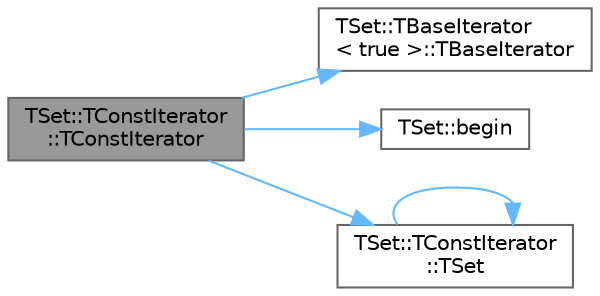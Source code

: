 digraph "TSet::TConstIterator::TConstIterator"
{
 // INTERACTIVE_SVG=YES
 // LATEX_PDF_SIZE
  bgcolor="transparent";
  edge [fontname=Helvetica,fontsize=10,labelfontname=Helvetica,labelfontsize=10];
  node [fontname=Helvetica,fontsize=10,shape=box,height=0.2,width=0.4];
  rankdir="LR";
  Node1 [id="Node000001",label="TSet::TConstIterator\l::TConstIterator",height=0.2,width=0.4,color="gray40", fillcolor="grey60", style="filled", fontcolor="black",tooltip=" "];
  Node1 -> Node2 [id="edge1_Node000001_Node000002",color="steelblue1",style="solid",tooltip=" "];
  Node2 [id="Node000002",label="TSet::TBaseIterator\l\< true \>::TBaseIterator",height=0.2,width=0.4,color="grey40", fillcolor="white", style="filled",URL="$dd/d2d/classTSet_1_1TBaseIterator.html#aa34b4973fae3f97f70d6ac4f7fd8bdaf",tooltip=" "];
  Node1 -> Node3 [id="edge2_Node000001_Node000003",color="steelblue1",style="solid",tooltip=" "];
  Node3 [id="Node000003",label="TSet::begin",height=0.2,width=0.4,color="grey40", fillcolor="white", style="filled",URL="$d5/d15/classTSet.html#a8208181b780bb823b1d88056183427c1",tooltip="DO NOT USE DIRECTLY STL-like iterators to enable range-based for loop support."];
  Node1 -> Node4 [id="edge3_Node000001_Node000004",color="steelblue1",style="solid",tooltip=" "];
  Node4 [id="Node000004",label="TSet::TConstIterator\l::TSet",height=0.2,width=0.4,color="grey40", fillcolor="white", style="filled",URL="$db/d23/classTSet_1_1TConstIterator.html#ae8221916a5610867b5f1d163f9ab5b4c",tooltip=" "];
  Node4 -> Node4 [id="edge4_Node000004_Node000004",color="steelblue1",style="solid",tooltip=" "];
}
